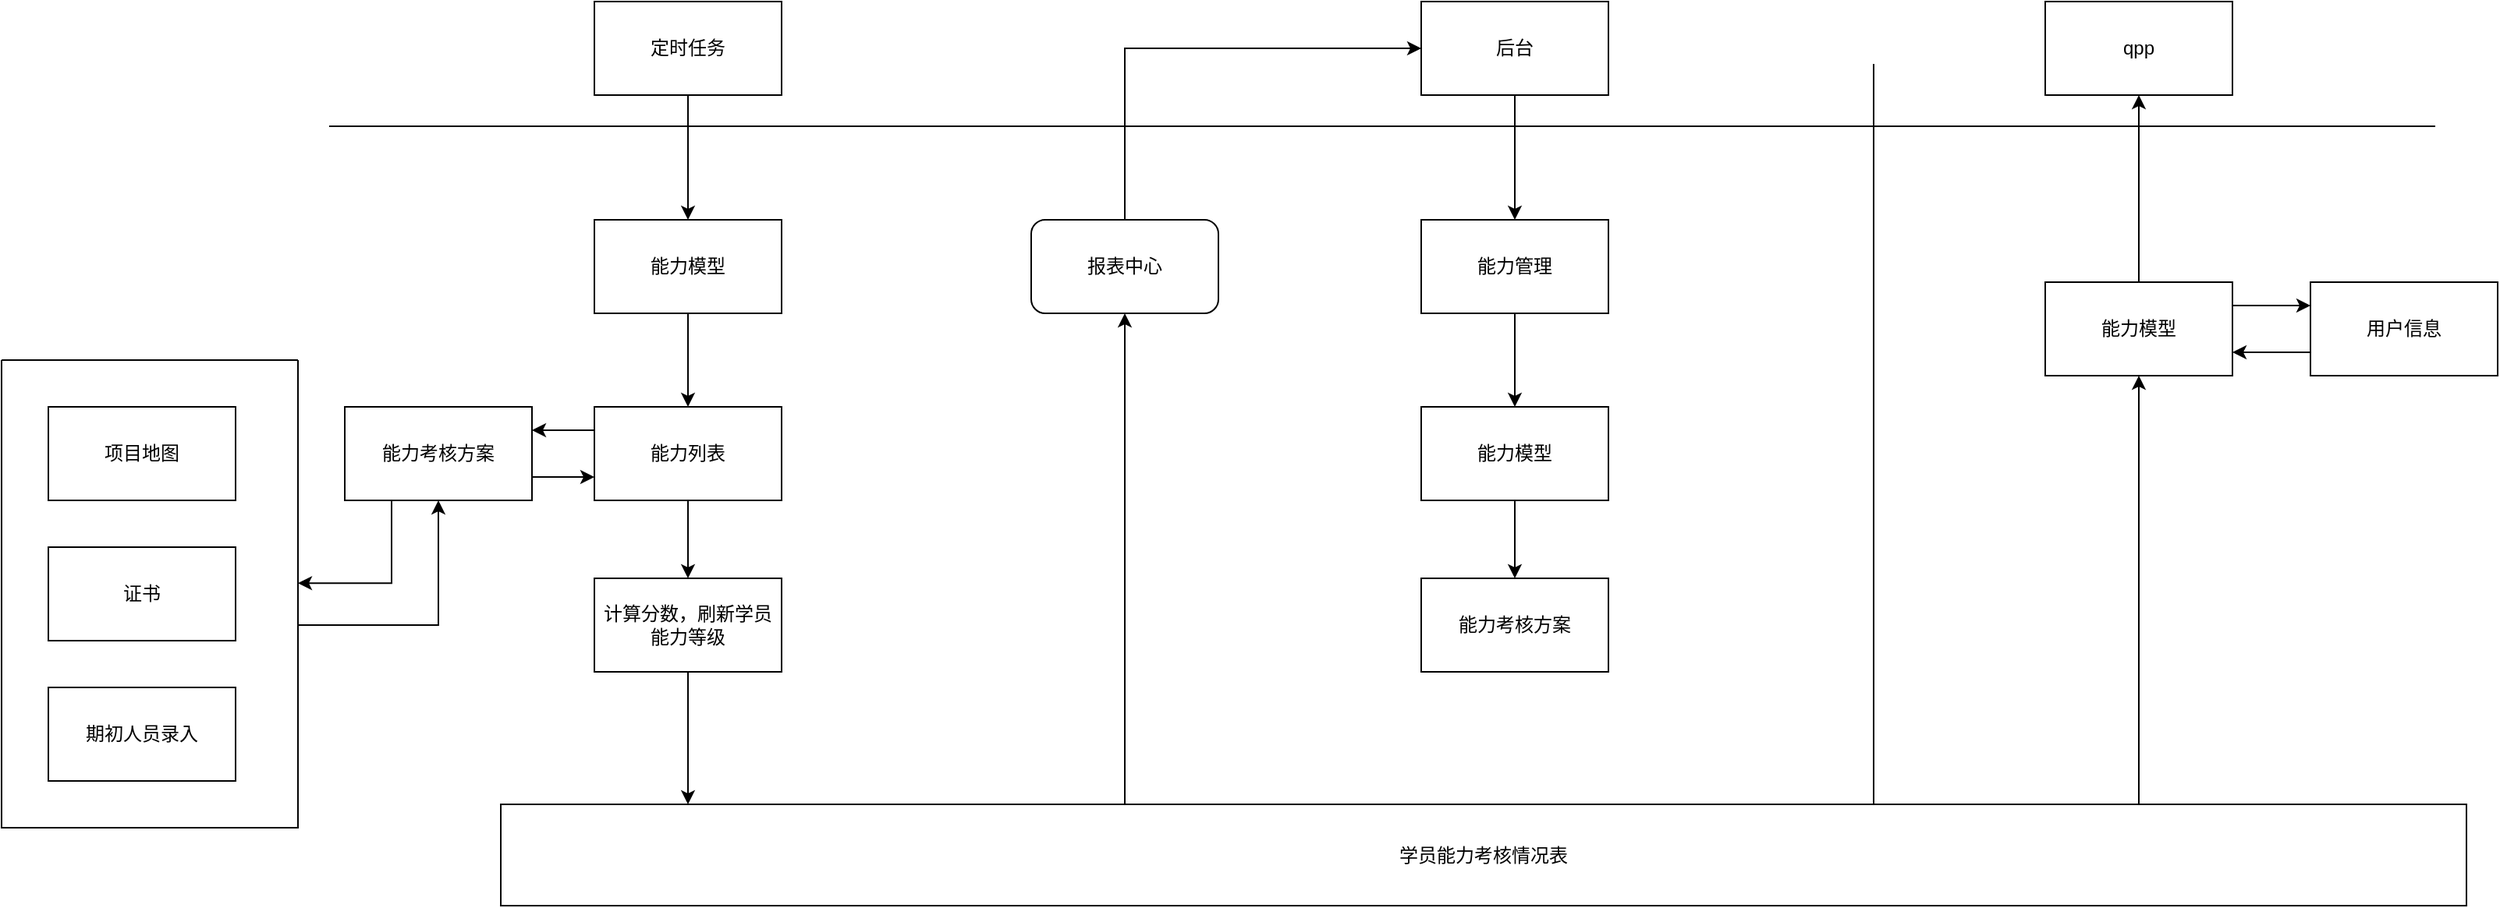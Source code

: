 <mxfile version="16.6.1" type="github">
  <diagram id="X77dKztJRfCibkYVblq0" name="Page-1">
    <mxGraphModel dx="3076" dy="762" grid="1" gridSize="10" guides="1" tooltips="1" connect="1" arrows="1" fold="1" page="1" pageScale="1" pageWidth="827" pageHeight="1169" math="0" shadow="0">
      <root>
        <mxCell id="0" />
        <mxCell id="1" parent="0" />
        <mxCell id="SrPzOORxQsSpC2F4RSff-1" value="" style="endArrow=none;html=1;rounded=0;" edge="1" parent="1">
          <mxGeometry width="50" height="50" relative="1" as="geometry">
            <mxPoint x="-630" y="120" as="sourcePoint" />
            <mxPoint x="720" y="120" as="targetPoint" />
          </mxGeometry>
        </mxCell>
        <mxCell id="SrPzOORxQsSpC2F4RSff-2" value="" style="endArrow=none;html=1;rounded=0;" edge="1" parent="1">
          <mxGeometry width="50" height="50" relative="1" as="geometry">
            <mxPoint x="360" y="530" as="sourcePoint" />
            <mxPoint x="360" y="80" as="targetPoint" />
          </mxGeometry>
        </mxCell>
        <mxCell id="SrPzOORxQsSpC2F4RSff-5" style="edgeStyle=orthogonalEdgeStyle;rounded=0;orthogonalLoop=1;jettySize=auto;html=1;exitX=0.5;exitY=1;exitDx=0;exitDy=0;" edge="1" parent="1" source="SrPzOORxQsSpC2F4RSff-3" target="SrPzOORxQsSpC2F4RSff-4">
          <mxGeometry relative="1" as="geometry" />
        </mxCell>
        <mxCell id="SrPzOORxQsSpC2F4RSff-3" value="后台" style="rounded=0;whiteSpace=wrap;html=1;" vertex="1" parent="1">
          <mxGeometry x="70" y="40" width="120" height="60" as="geometry" />
        </mxCell>
        <mxCell id="SrPzOORxQsSpC2F4RSff-7" style="edgeStyle=orthogonalEdgeStyle;rounded=0;orthogonalLoop=1;jettySize=auto;html=1;exitX=0.5;exitY=1;exitDx=0;exitDy=0;" edge="1" parent="1" source="SrPzOORxQsSpC2F4RSff-4" target="SrPzOORxQsSpC2F4RSff-6">
          <mxGeometry relative="1" as="geometry" />
        </mxCell>
        <mxCell id="SrPzOORxQsSpC2F4RSff-4" value="能力管理" style="rounded=0;whiteSpace=wrap;html=1;" vertex="1" parent="1">
          <mxGeometry x="70" y="180" width="120" height="60" as="geometry" />
        </mxCell>
        <mxCell id="SrPzOORxQsSpC2F4RSff-9" style="edgeStyle=orthogonalEdgeStyle;rounded=0;orthogonalLoop=1;jettySize=auto;html=1;exitX=0.5;exitY=1;exitDx=0;exitDy=0;" edge="1" parent="1" source="SrPzOORxQsSpC2F4RSff-6" target="SrPzOORxQsSpC2F4RSff-8">
          <mxGeometry relative="1" as="geometry" />
        </mxCell>
        <mxCell id="SrPzOORxQsSpC2F4RSff-6" value="能力模型" style="rounded=0;whiteSpace=wrap;html=1;" vertex="1" parent="1">
          <mxGeometry x="70" y="300" width="120" height="60" as="geometry" />
        </mxCell>
        <mxCell id="SrPzOORxQsSpC2F4RSff-8" value="能力考核方案" style="rounded=0;whiteSpace=wrap;html=1;" vertex="1" parent="1">
          <mxGeometry x="70" y="410" width="120" height="60" as="geometry" />
        </mxCell>
        <mxCell id="SrPzOORxQsSpC2F4RSff-14" style="edgeStyle=orthogonalEdgeStyle;rounded=0;orthogonalLoop=1;jettySize=auto;html=1;exitX=0.5;exitY=1;exitDx=0;exitDy=0;entryX=0.411;entryY=0.083;entryDx=0;entryDy=0;entryPerimeter=0;" edge="1" parent="1" target="SrPzOORxQsSpC2F4RSff-13">
          <mxGeometry relative="1" as="geometry">
            <mxPoint x="360" y="470" as="sourcePoint" />
            <mxPoint x="360" y="540" as="targetPoint" />
            <Array as="points">
              <mxPoint x="360" y="560" />
            </Array>
          </mxGeometry>
        </mxCell>
        <mxCell id="SrPzOORxQsSpC2F4RSff-19" style="edgeStyle=orthogonalEdgeStyle;rounded=0;orthogonalLoop=1;jettySize=auto;html=1;exitX=0.75;exitY=0;exitDx=0;exitDy=0;" edge="1" parent="1" source="SrPzOORxQsSpC2F4RSff-13" target="SrPzOORxQsSpC2F4RSff-16">
          <mxGeometry relative="1" as="geometry">
            <Array as="points">
              <mxPoint x="530" y="555" />
            </Array>
          </mxGeometry>
        </mxCell>
        <mxCell id="SrPzOORxQsSpC2F4RSff-30" style="edgeStyle=orthogonalEdgeStyle;rounded=0;orthogonalLoop=1;jettySize=auto;html=1;" edge="1" parent="1" source="SrPzOORxQsSpC2F4RSff-13" target="SrPzOORxQsSpC2F4RSff-29">
          <mxGeometry relative="1" as="geometry">
            <Array as="points">
              <mxPoint x="-120" y="520" />
              <mxPoint x="-120" y="520" />
            </Array>
          </mxGeometry>
        </mxCell>
        <mxCell id="SrPzOORxQsSpC2F4RSff-13" value="学员能力考核情况表" style="rounded=0;whiteSpace=wrap;html=1;" vertex="1" parent="1">
          <mxGeometry x="-520" y="555" width="1260" height="65" as="geometry" />
        </mxCell>
        <mxCell id="SrPzOORxQsSpC2F4RSff-15" value="qpp" style="rounded=0;whiteSpace=wrap;html=1;" vertex="1" parent="1">
          <mxGeometry x="470" y="40" width="120" height="60" as="geometry" />
        </mxCell>
        <mxCell id="SrPzOORxQsSpC2F4RSff-20" style="edgeStyle=orthogonalEdgeStyle;rounded=0;orthogonalLoop=1;jettySize=auto;html=1;" edge="1" parent="1" source="SrPzOORxQsSpC2F4RSff-16" target="SrPzOORxQsSpC2F4RSff-15">
          <mxGeometry relative="1" as="geometry" />
        </mxCell>
        <mxCell id="SrPzOORxQsSpC2F4RSff-34" style="edgeStyle=orthogonalEdgeStyle;rounded=0;orthogonalLoop=1;jettySize=auto;html=1;exitX=1;exitY=0.25;exitDx=0;exitDy=0;entryX=0;entryY=0.25;entryDx=0;entryDy=0;" edge="1" parent="1" source="SrPzOORxQsSpC2F4RSff-16" target="SrPzOORxQsSpC2F4RSff-33">
          <mxGeometry relative="1" as="geometry" />
        </mxCell>
        <mxCell id="SrPzOORxQsSpC2F4RSff-16" value="能力模型" style="rounded=0;whiteSpace=wrap;html=1;" vertex="1" parent="1">
          <mxGeometry x="470" y="220" width="120" height="60" as="geometry" />
        </mxCell>
        <mxCell id="SrPzOORxQsSpC2F4RSff-23" style="edgeStyle=orthogonalEdgeStyle;rounded=0;orthogonalLoop=1;jettySize=auto;html=1;exitX=0.5;exitY=1;exitDx=0;exitDy=0;" edge="1" parent="1" source="SrPzOORxQsSpC2F4RSff-21" target="SrPzOORxQsSpC2F4RSff-22">
          <mxGeometry relative="1" as="geometry" />
        </mxCell>
        <mxCell id="SrPzOORxQsSpC2F4RSff-21" value="定时任务" style="rounded=0;whiteSpace=wrap;html=1;" vertex="1" parent="1">
          <mxGeometry x="-460" y="40" width="120" height="60" as="geometry" />
        </mxCell>
        <mxCell id="SrPzOORxQsSpC2F4RSff-25" style="edgeStyle=orthogonalEdgeStyle;rounded=0;orthogonalLoop=1;jettySize=auto;html=1;exitX=0.5;exitY=1;exitDx=0;exitDy=0;" edge="1" parent="1" source="SrPzOORxQsSpC2F4RSff-22" target="SrPzOORxQsSpC2F4RSff-24">
          <mxGeometry relative="1" as="geometry" />
        </mxCell>
        <mxCell id="SrPzOORxQsSpC2F4RSff-22" value="能力模型" style="rounded=0;whiteSpace=wrap;html=1;" vertex="1" parent="1">
          <mxGeometry x="-460" y="180" width="120" height="60" as="geometry" />
        </mxCell>
        <mxCell id="SrPzOORxQsSpC2F4RSff-27" style="edgeStyle=orthogonalEdgeStyle;rounded=0;orthogonalLoop=1;jettySize=auto;html=1;exitX=0.5;exitY=1;exitDx=0;exitDy=0;" edge="1" parent="1" source="SrPzOORxQsSpC2F4RSff-24" target="SrPzOORxQsSpC2F4RSff-26">
          <mxGeometry relative="1" as="geometry" />
        </mxCell>
        <mxCell id="SrPzOORxQsSpC2F4RSff-40" style="edgeStyle=orthogonalEdgeStyle;rounded=0;orthogonalLoop=1;jettySize=auto;html=1;exitX=0;exitY=0.25;exitDx=0;exitDy=0;" edge="1" parent="1" source="SrPzOORxQsSpC2F4RSff-24" target="SrPzOORxQsSpC2F4RSff-36">
          <mxGeometry relative="1" as="geometry">
            <Array as="points">
              <mxPoint x="-490" y="315" />
              <mxPoint x="-490" y="315" />
            </Array>
          </mxGeometry>
        </mxCell>
        <mxCell id="SrPzOORxQsSpC2F4RSff-24" value="能力列表" style="rounded=0;whiteSpace=wrap;html=1;" vertex="1" parent="1">
          <mxGeometry x="-460" y="300" width="120" height="60" as="geometry" />
        </mxCell>
        <mxCell id="SrPzOORxQsSpC2F4RSff-32" style="edgeStyle=orthogonalEdgeStyle;rounded=0;orthogonalLoop=1;jettySize=auto;html=1;" edge="1" parent="1" source="SrPzOORxQsSpC2F4RSff-26" target="SrPzOORxQsSpC2F4RSff-13">
          <mxGeometry relative="1" as="geometry">
            <Array as="points">
              <mxPoint x="-400" y="530" />
              <mxPoint x="-400" y="530" />
            </Array>
          </mxGeometry>
        </mxCell>
        <mxCell id="SrPzOORxQsSpC2F4RSff-26" value="计算分数，刷新学员能力等级" style="rounded=0;whiteSpace=wrap;html=1;" vertex="1" parent="1">
          <mxGeometry x="-460" y="410" width="120" height="60" as="geometry" />
        </mxCell>
        <mxCell id="SrPzOORxQsSpC2F4RSff-31" style="edgeStyle=orthogonalEdgeStyle;rounded=0;orthogonalLoop=1;jettySize=auto;html=1;entryX=0;entryY=0.5;entryDx=0;entryDy=0;" edge="1" parent="1" source="SrPzOORxQsSpC2F4RSff-29" target="SrPzOORxQsSpC2F4RSff-3">
          <mxGeometry relative="1" as="geometry">
            <Array as="points">
              <mxPoint x="-120" y="70" />
            </Array>
          </mxGeometry>
        </mxCell>
        <mxCell id="SrPzOORxQsSpC2F4RSff-29" value="报表中心" style="rounded=1;whiteSpace=wrap;html=1;" vertex="1" parent="1">
          <mxGeometry x="-180" y="180" width="120" height="60" as="geometry" />
        </mxCell>
        <mxCell id="SrPzOORxQsSpC2F4RSff-35" style="edgeStyle=orthogonalEdgeStyle;rounded=0;orthogonalLoop=1;jettySize=auto;html=1;exitX=0;exitY=0.75;exitDx=0;exitDy=0;entryX=1;entryY=0.75;entryDx=0;entryDy=0;" edge="1" parent="1" source="SrPzOORxQsSpC2F4RSff-33" target="SrPzOORxQsSpC2F4RSff-16">
          <mxGeometry relative="1" as="geometry" />
        </mxCell>
        <mxCell id="SrPzOORxQsSpC2F4RSff-33" value="用户信息" style="rounded=0;whiteSpace=wrap;html=1;" vertex="1" parent="1">
          <mxGeometry x="640" y="220" width="120" height="60" as="geometry" />
        </mxCell>
        <mxCell id="SrPzOORxQsSpC2F4RSff-41" style="edgeStyle=orthogonalEdgeStyle;rounded=0;orthogonalLoop=1;jettySize=auto;html=1;exitX=1;exitY=0.75;exitDx=0;exitDy=0;entryX=0;entryY=0.75;entryDx=0;entryDy=0;" edge="1" parent="1" source="SrPzOORxQsSpC2F4RSff-36" target="SrPzOORxQsSpC2F4RSff-24">
          <mxGeometry relative="1" as="geometry" />
        </mxCell>
        <mxCell id="SrPzOORxQsSpC2F4RSff-52" style="edgeStyle=orthogonalEdgeStyle;rounded=0;orthogonalLoop=1;jettySize=auto;html=1;exitX=0.25;exitY=1;exitDx=0;exitDy=0;entryX=1;entryY=0.477;entryDx=0;entryDy=0;entryPerimeter=0;" edge="1" parent="1" source="SrPzOORxQsSpC2F4RSff-36" target="SrPzOORxQsSpC2F4RSff-50">
          <mxGeometry relative="1" as="geometry" />
        </mxCell>
        <mxCell id="SrPzOORxQsSpC2F4RSff-36" value="能力考核方案" style="rounded=0;whiteSpace=wrap;html=1;" vertex="1" parent="1">
          <mxGeometry x="-620" y="300" width="120" height="60" as="geometry" />
        </mxCell>
        <mxCell id="SrPzOORxQsSpC2F4RSff-53" style="edgeStyle=orthogonalEdgeStyle;rounded=0;orthogonalLoop=1;jettySize=auto;html=1;exitX=1;exitY=0.75;exitDx=0;exitDy=0;entryX=0.5;entryY=1;entryDx=0;entryDy=0;" edge="1" parent="1" source="SrPzOORxQsSpC2F4RSff-50" target="SrPzOORxQsSpC2F4RSff-36">
          <mxGeometry relative="1" as="geometry">
            <Array as="points">
              <mxPoint x="-650" y="440" />
              <mxPoint x="-560" y="440" />
            </Array>
          </mxGeometry>
        </mxCell>
        <mxCell id="SrPzOORxQsSpC2F4RSff-50" value="" style="swimlane;startSize=0;" vertex="1" parent="1">
          <mxGeometry x="-840" y="270" width="190" height="300" as="geometry" />
        </mxCell>
        <mxCell id="SrPzOORxQsSpC2F4RSff-42" value="项目地图" style="rounded=0;whiteSpace=wrap;html=1;" vertex="1" parent="SrPzOORxQsSpC2F4RSff-50">
          <mxGeometry x="30" y="30" width="120" height="60" as="geometry" />
        </mxCell>
        <mxCell id="SrPzOORxQsSpC2F4RSff-43" value="证书" style="rounded=0;whiteSpace=wrap;html=1;" vertex="1" parent="SrPzOORxQsSpC2F4RSff-50">
          <mxGeometry x="30" y="120" width="120" height="60" as="geometry" />
        </mxCell>
        <mxCell id="SrPzOORxQsSpC2F4RSff-44" value="期初人员录入" style="rounded=0;whiteSpace=wrap;html=1;" vertex="1" parent="SrPzOORxQsSpC2F4RSff-50">
          <mxGeometry x="30" y="210" width="120" height="60" as="geometry" />
        </mxCell>
      </root>
    </mxGraphModel>
  </diagram>
</mxfile>
